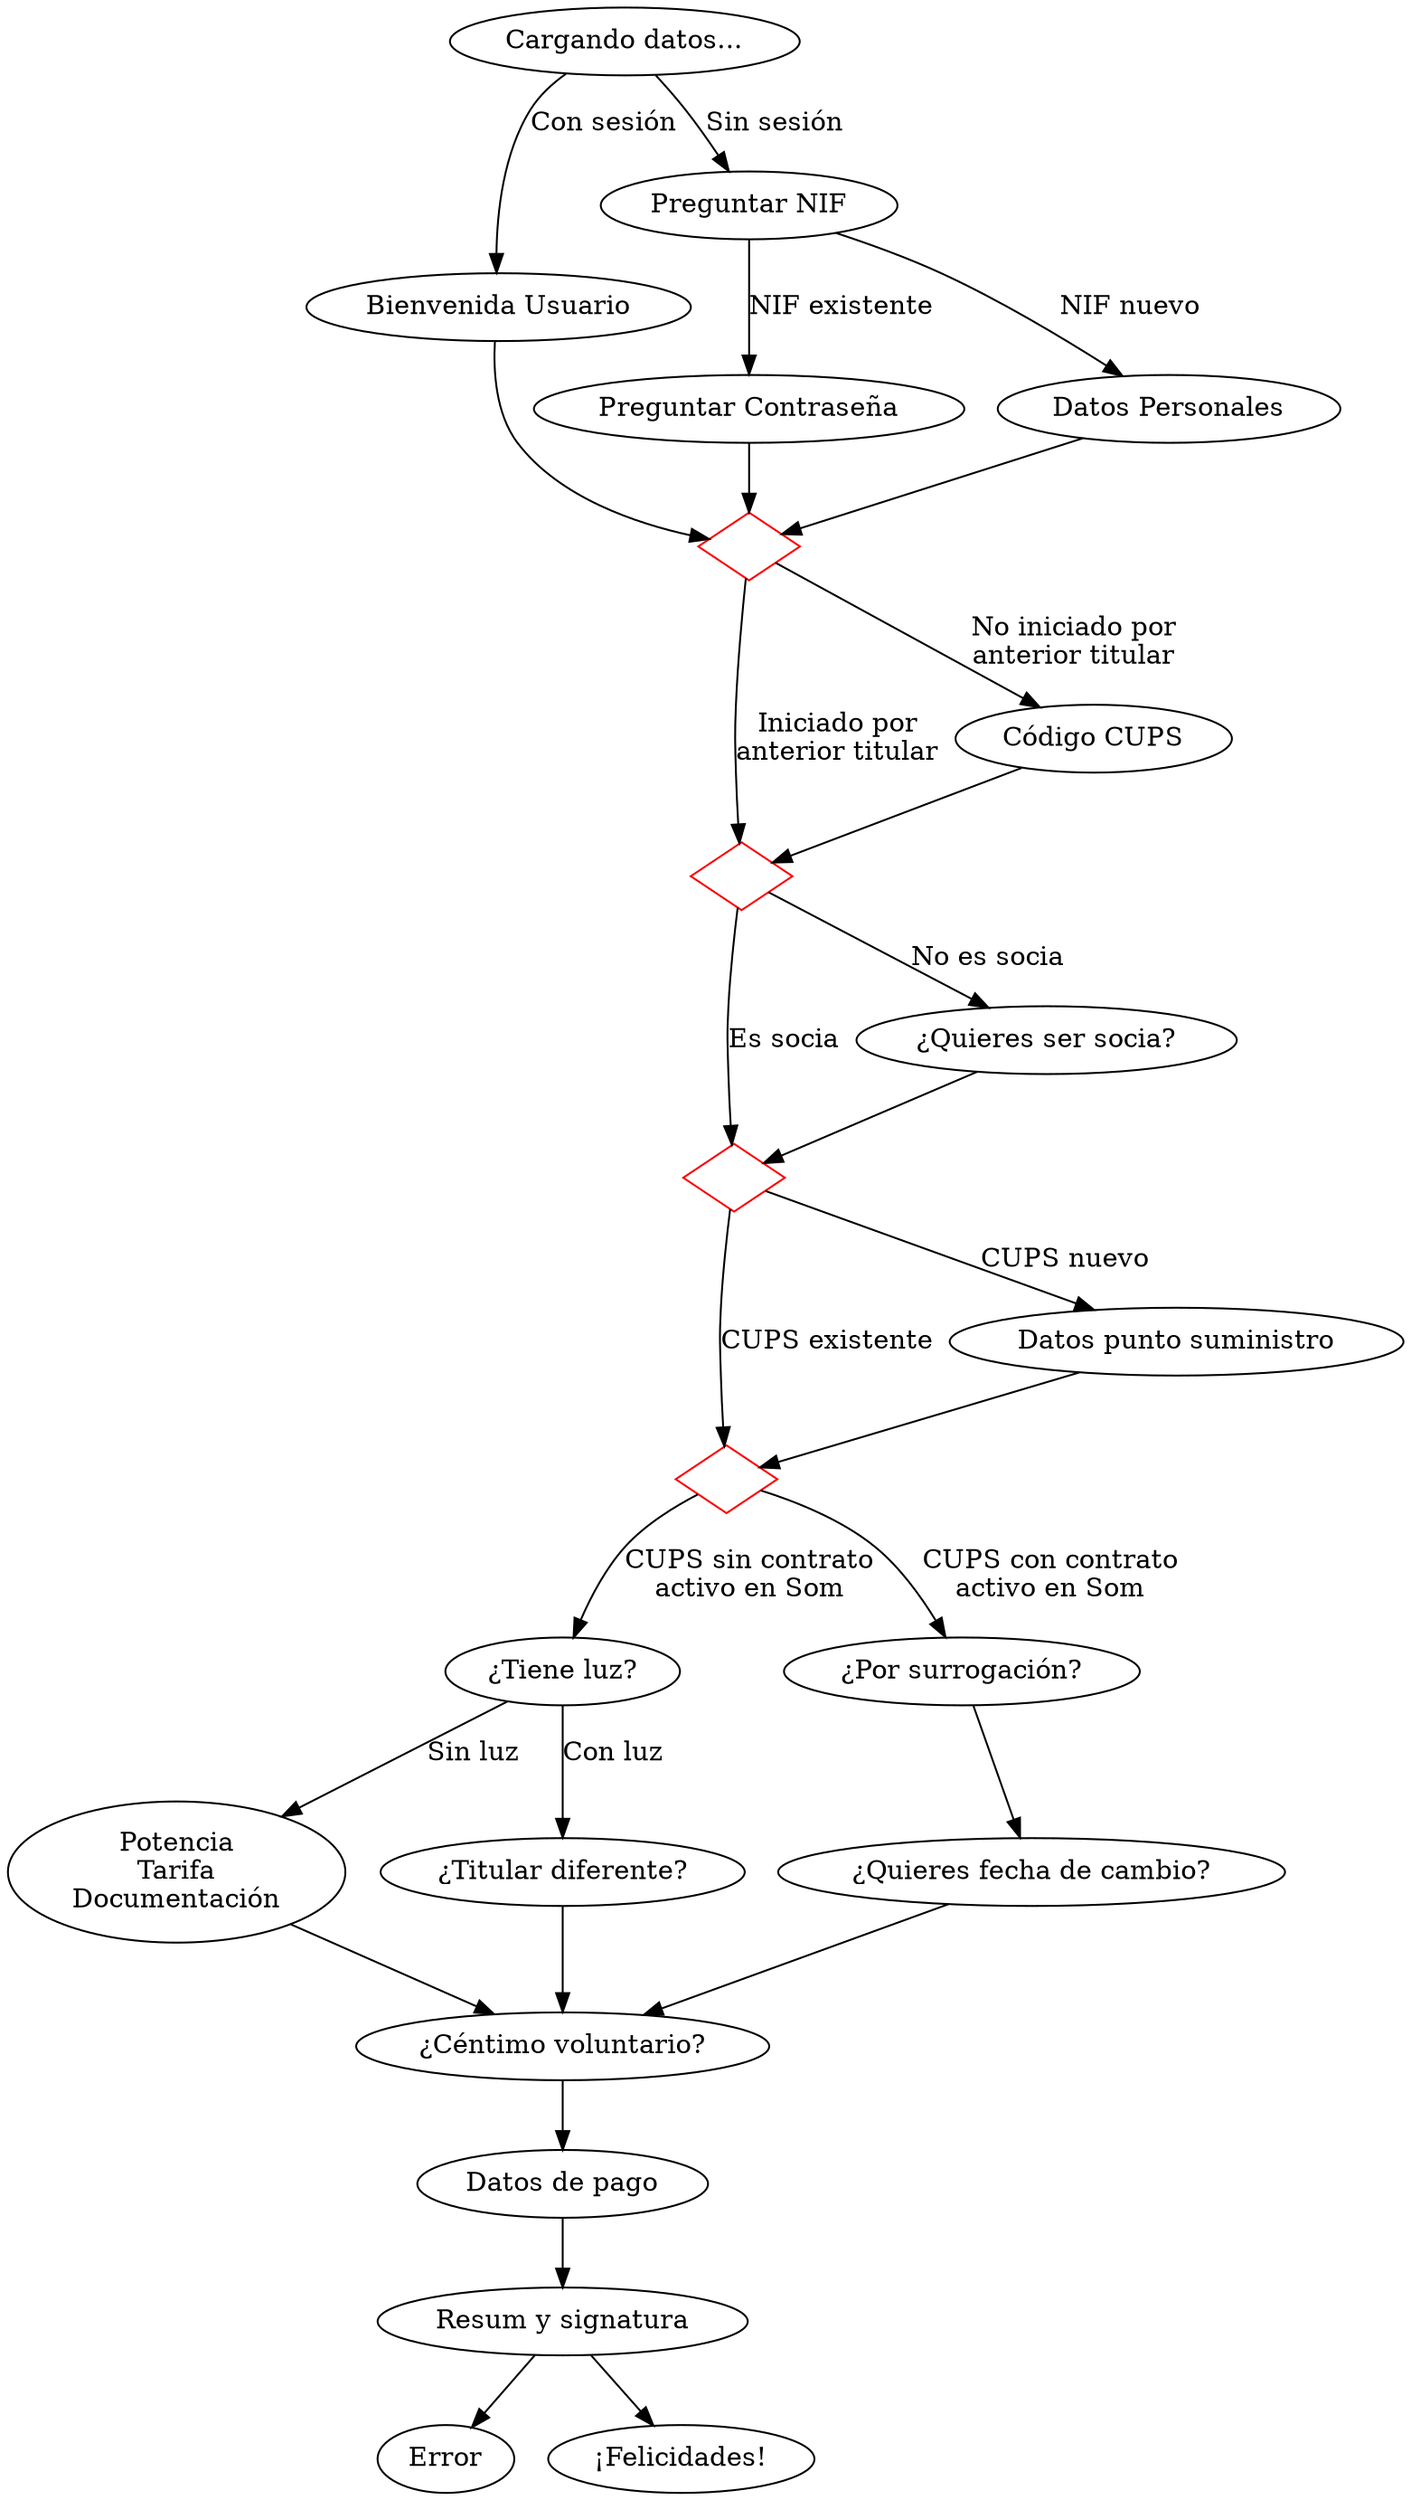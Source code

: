 digraph G {
    graph [layout=dot]
    
    UserIdentified [color=red, shape=diamond, label=""]
    CupsIdentified [color=red, shape=diamond, label=""]
    MembershipSolved [color=red, shape=diamond, label=""]
    CupsDataCompleted [color=red, shape=diamond, label=""]

	Loading [label="Cargando datos..."]
	WelcomeUser [label="Bienvenida Usuario"]
	Nif [label="Preguntar NIF"]
	Password [label="Preguntar Contraseña"]
	PersonalData [label="Datos Personales"]
	CupsCode [label="Código CUPS"]
	BecomeMember [label="¿Quieres ser socia?"]
	CupsData [label="Datos punto suministro"]
	HasSupply [label="¿Tiene luz?"]
	Technical [label="Potencia\nTarifa\nDocumentación"]
	NewHolder [label="¿Titular diferente?"]
	Surrogation [label="¿Por surrogación?"]
	SwitchDate [label="¿Quieres fecha de cambio?"]
	VoluntaryCent [label="¿Céntimo voluntario?"]
	Payment [label="Datos de pago"]
	Summary [label="Resum y signatura"]
	Error [label="Error"]
	Success [label="¡Felicidades!"]

   
    Loading -> WelcomeUser [id="hasSession" label="Con sesión"]
    Loading -> Nif [id="noSession" label="Sin sesión"]
    Nif -> Password [id="existingVat" label="NIF existente"]
    Nif -> PersonalData [id="newVat" label="NIF nuevo"]
    WelcomeUser -> UserIdentified
    PersonalData -> UserIdentified
    Password -> UserIdentified
    UserIdentified -> CupsCode [id="noStartedByOldHolder" label="No iniciado por\nanterior titular"]
    CupsCode -> CupsIdentified
    UserIdentified -> CupsIdentified [id="startedByOldHolder" label="Iniciado por\nanterior titular"]
    CupsIdentified -> BecomeMember [id="notMember" label="No es socia"]
    CupsIdentified -> MembershipSolved [id="isMember" label="Es socia"]
    BecomeMember -> MembershipSolved
    MembershipSolved -> CupsData [id="newCups" label="CUPS nuevo"]
    MembershipSolved -> CupsDataCompleted [id="existingCups" label="CUPS existente"]
    CupsData -> CupsDataCompleted
    CupsDataCompleted -> HasSupply [id="noActiveCups" label="CUPS sin contrato\nactivo en Som"]
    CupsDataCompleted -> Surrogation [id="isActiveCups" label="CUPS con contrato\nactivo en Som"]
    HasSupply -> Technical [id=noSupply label="Sin luz"]
    Technical -> VoluntaryCent
    HasSupply -> NewHolder [id=hasSupply label="Con luz"]
    NewHolder -> VoluntaryCent
    Surrogation -> SwitchDate
    SwitchDate -> VoluntaryCent -> Payment -> Summary 
    Summary ->  Error
    Summary -> Success
} 
